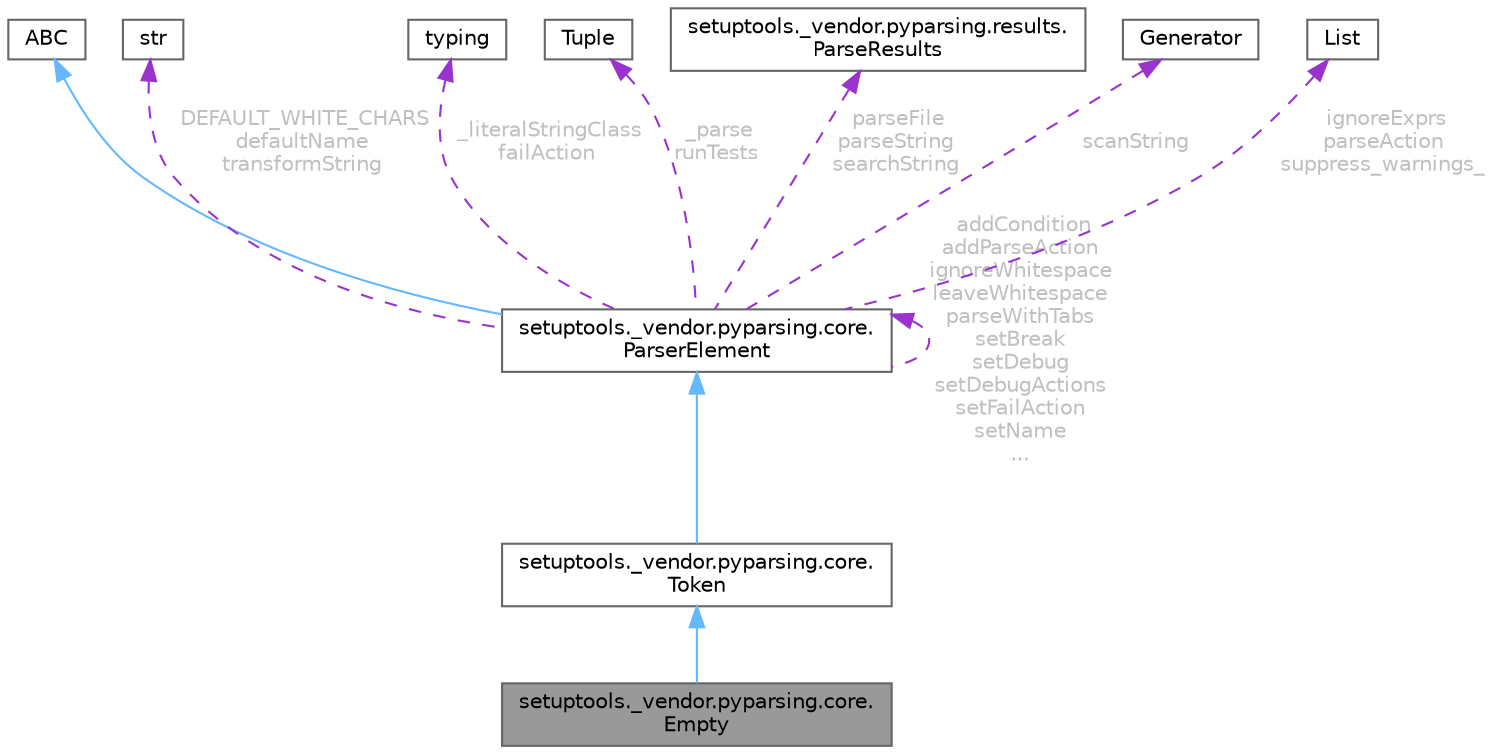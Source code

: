 digraph "setuptools._vendor.pyparsing.core.Empty"
{
 // LATEX_PDF_SIZE
  bgcolor="transparent";
  edge [fontname=Helvetica,fontsize=10,labelfontname=Helvetica,labelfontsize=10];
  node [fontname=Helvetica,fontsize=10,shape=box,height=0.2,width=0.4];
  Node1 [id="Node000001",label="setuptools._vendor.pyparsing.core.\lEmpty",height=0.2,width=0.4,color="gray40", fillcolor="grey60", style="filled", fontcolor="black",tooltip=" "];
  Node2 -> Node1 [id="edge1_Node000001_Node000002",dir="back",color="steelblue1",style="solid",tooltip=" "];
  Node2 [id="Node000002",label="setuptools._vendor.pyparsing.core.\lToken",height=0.2,width=0.4,color="gray40", fillcolor="white", style="filled",URL="$classsetuptools_1_1__vendor_1_1pyparsing_1_1core_1_1_token.html",tooltip=" "];
  Node3 -> Node2 [id="edge2_Node000002_Node000003",dir="back",color="steelblue1",style="solid",tooltip=" "];
  Node3 [id="Node000003",label="setuptools._vendor.pyparsing.core.\lParserElement",height=0.2,width=0.4,color="gray40", fillcolor="white", style="filled",URL="$classsetuptools_1_1__vendor_1_1pyparsing_1_1core_1_1_parser_element.html",tooltip=" "];
  Node4 -> Node3 [id="edge3_Node000003_Node000004",dir="back",color="steelblue1",style="solid",tooltip=" "];
  Node4 [id="Node000004",label="ABC",height=0.2,width=0.4,color="gray40", fillcolor="white", style="filled",tooltip=" "];
  Node5 -> Node3 [id="edge4_Node000003_Node000005",dir="back",color="darkorchid3",style="dashed",tooltip=" ",label=" DEFAULT_WHITE_CHARS\ndefaultName\ntransformString",fontcolor="grey" ];
  Node5 [id="Node000005",label="str",height=0.2,width=0.4,color="gray40", fillcolor="white", style="filled",tooltip=" "];
  Node6 -> Node3 [id="edge5_Node000003_Node000006",dir="back",color="darkorchid3",style="dashed",tooltip=" ",label=" _literalStringClass\nfailAction",fontcolor="grey" ];
  Node6 [id="Node000006",label="typing",height=0.2,width=0.4,color="gray40", fillcolor="white", style="filled",tooltip=" "];
  Node7 -> Node3 [id="edge6_Node000003_Node000007",dir="back",color="darkorchid3",style="dashed",tooltip=" ",label=" _parse\nrunTests",fontcolor="grey" ];
  Node7 [id="Node000007",label="Tuple",height=0.2,width=0.4,color="gray40", fillcolor="white", style="filled",tooltip=" "];
  Node3 -> Node3 [id="edge7_Node000003_Node000003",dir="back",color="darkorchid3",style="dashed",tooltip=" ",label=" addCondition\naddParseAction\nignoreWhitespace\nleaveWhitespace\nparseWithTabs\nsetBreak\nsetDebug\nsetDebugActions\nsetFailAction\nsetName\n...",fontcolor="grey" ];
  Node8 -> Node3 [id="edge8_Node000003_Node000008",dir="back",color="darkorchid3",style="dashed",tooltip=" ",label=" parseFile\nparseString\nsearchString",fontcolor="grey" ];
  Node8 [id="Node000008",label="setuptools._vendor.pyparsing.results.\lParseResults",height=0.2,width=0.4,color="gray40", fillcolor="white", style="filled",URL="$classsetuptools_1_1__vendor_1_1pyparsing_1_1results_1_1_parse_results.html",tooltip=" "];
  Node9 -> Node3 [id="edge9_Node000003_Node000009",dir="back",color="darkorchid3",style="dashed",tooltip=" ",label=" scanString",fontcolor="grey" ];
  Node9 [id="Node000009",label="Generator",height=0.2,width=0.4,color="gray40", fillcolor="white", style="filled",tooltip=" "];
  Node10 -> Node3 [id="edge10_Node000003_Node000010",dir="back",color="darkorchid3",style="dashed",tooltip=" ",label=" ignoreExprs\nparseAction\nsuppress_warnings_",fontcolor="grey" ];
  Node10 [id="Node000010",label="List",height=0.2,width=0.4,color="gray40", fillcolor="white", style="filled",tooltip=" "];
}
